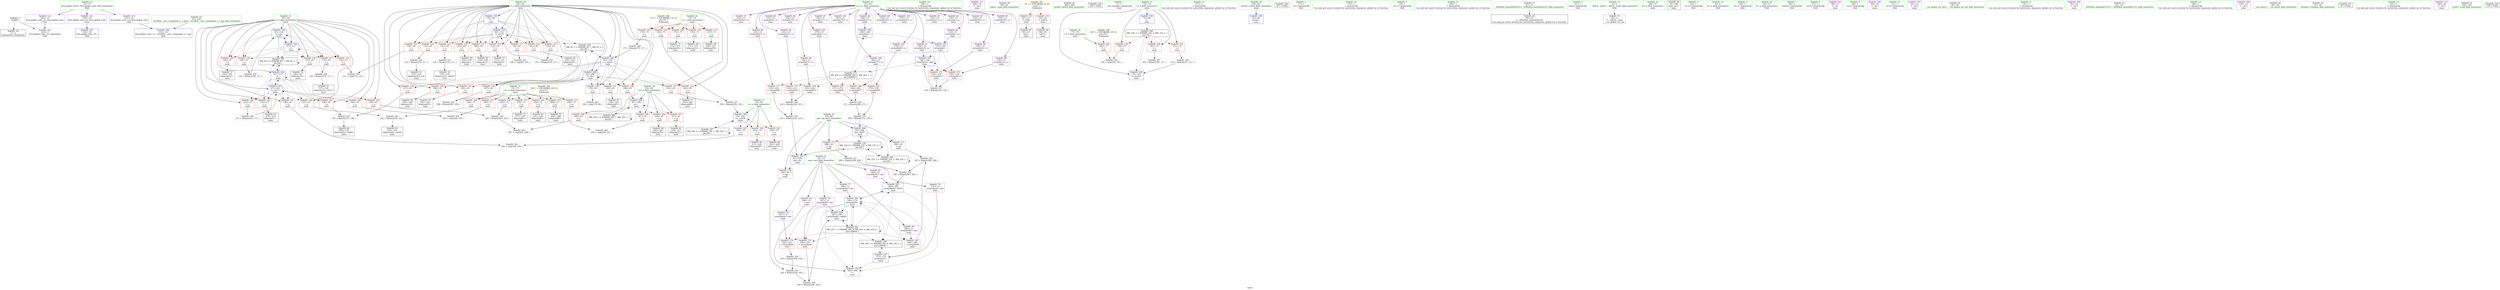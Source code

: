 digraph "SVFG" {
	label="SVFG";

	Node0x564c6b593970 [shape=record,color=grey,label="{NodeID: 0\nNullPtr}"];
	Node0x564c6b593970 -> Node0x564c6b5b4290[style=solid];
	Node0x564c6b593970 -> Node0x564c6b5bd850[style=solid];
	Node0x564c6b5c49f0 [shape=record,color=grey,label="{NodeID: 263\n207 = cmp(205, 206, )\n}"];
	Node0x564c6b5bd240 [shape=record,color=red,label="{NodeID: 180\n264\<--263\n\<--arrayidx77\nmain\n}"];
	Node0x564c6b5bd240 -> Node0x564c6b5b9820[style=solid];
	Node0x564c6b5b4700 [shape=record,color=purple,label="{NodeID: 97\n229\<--15\narrayidx59\<--cc\nmain\n}"];
	Node0x564c6b598030 [shape=record,color=green,label="{NodeID: 14\n108\<--1\n\<--dummyObj\nCan only get source location for instruction, argument, global var or function.}"];
	Node0x564c6b5b7ef0 [shape=record,color=blue,label="{NodeID: 194\n67\<--150\nj\<--inc\nmain\n}"];
	Node0x564c6b5b7ef0 -> Node0x564c6b5badb0[style=dashed];
	Node0x564c6b5b7ef0 -> Node0x564c6b5bae80[style=dashed];
	Node0x564c6b5b7ef0 -> Node0x564c6b5baf50[style=dashed];
	Node0x564c6b5b7ef0 -> Node0x564c6b5bb020[style=dashed];
	Node0x564c6b5b7ef0 -> Node0x564c6b5bb0f0[style=dashed];
	Node0x564c6b5b7ef0 -> Node0x564c6b5b7d50[style=dashed];
	Node0x564c6b5b7ef0 -> Node0x564c6b5b7ef0[style=dashed];
	Node0x564c6b5b7ef0 -> Node0x564c6b5d3bb0[style=dashed];
	Node0x564c6b5b5260 [shape=record,color=purple,label="{NodeID: 111\n306\<--31\n\<--.str.6\nmain\n}"];
	Node0x564c6b5b3530 [shape=record,color=green,label="{NodeID: 28\n60\<--61\nmain\<--main_field_insensitive\n}"];
	Node0x564c6b5d59b0 [shape=record,color=yellow,style=double,label="{NodeID: 291\n2V_1 = ENCHI(MR_2V_0)\npts\{1 \}\nFun[main]}"];
	Node0x564c6b5d59b0 -> Node0x564c6b5b9d70[style=dashed];
	Node0x564c6b5d59b0 -> Node0x564c6b5b9e40[style=dashed];
	Node0x564c6b5b8a50 [shape=record,color=blue,label="{NodeID: 208\n65\<--298\ni\<--dec\nmain\n}"];
	Node0x564c6b5b8a50 -> Node0x564c6b5ba660[style=dashed];
	Node0x564c6b5b8a50 -> Node0x564c6b5ba730[style=dashed];
	Node0x564c6b5b8a50 -> Node0x564c6b5ba800[style=dashed];
	Node0x564c6b5b8a50 -> Node0x564c6b5ba8d0[style=dashed];
	Node0x564c6b5b8a50 -> Node0x564c6b5ba9a0[style=dashed];
	Node0x564c6b5b8a50 -> Node0x564c6b5baa70[style=dashed];
	Node0x564c6b5b8a50 -> Node0x564c6b5bab40[style=dashed];
	Node0x564c6b5b8a50 -> Node0x564c6b5bac10[style=dashed];
	Node0x564c6b5b8a50 -> Node0x564c6b5bace0[style=dashed];
	Node0x564c6b5b8a50 -> Node0x564c6b5b8a50[style=dashed];
	Node0x564c6b5b8a50 -> Node0x564c6b5d36b0[style=dashed];
	Node0x564c6b5ba590 [shape=record,color=red,label="{NodeID: 125\n154\<--65\n\<--i\nmain\n}"];
	Node0x564c6b5ba590 -> Node0x564c6b5c3df0[style=solid];
	Node0x564c6b5b4090 [shape=record,color=green,label="{NodeID: 42\n308\<--309\nprintf\<--printf_field_insensitive\n}"];
	Node0x564c6b5bb0f0 [shape=record,color=red,label="{NodeID: 139\n149\<--67\n\<--j\nmain\n}"];
	Node0x564c6b5bb0f0 -> Node0x564c6b5c3f70[style=solid];
	Node0x564c6b5b5cd0 [shape=record,color=black,label="{NodeID: 56\n142\<--141\nidxprom20\<--\nmain\n}"];
	Node0x564c6b5e3ee0 [shape=record,color=black,label="{NodeID: 319\n169 = PHI()\n}"];
	Node0x564c6b5b8da0 [shape=record,color=grey,label="{NodeID: 236\n124 = Binary(123, 117, )\n}"];
	Node0x564c6b5b8da0 -> Node0x564c6b5b5990[style=solid];
	Node0x564c6b5bbc50 [shape=record,color=red,label="{NodeID: 153\n276\<--71\n\<--n\nmain\n}"];
	Node0x564c6b5bbc50 -> Node0x564c6b5b69d0[style=solid];
	Node0x564c6b5b6830 [shape=record,color=black,label="{NodeID: 70\n269\<--268\nidxprom80\<--\nmain\n}"];
	Node0x564c6b5c3670 [shape=record,color=grey,label="{NodeID: 250\n287 = Binary(285, 286, )\n}"];
	Node0x564c6b5c3670 -> Node0x564c6b5c3970[style=solid];
	Node0x564c6b5bc7b0 [shape=record,color=red,label="{NodeID: 167\n217\<--81\n\<--p\nmain\n}"];
	Node0x564c6b5bc7b0 -> Node0x564c6b5b61b0[style=solid];
	Node0x564c6b5b7390 [shape=record,color=purple,label="{NodeID: 84\n106\<--15\narrayidx2\<--cc\nmain\n}"];
	Node0x564c6b5b7390 -> Node0x564c6b5bdaf0[style=solid];
	Node0x564c6b597aa0 [shape=record,color=green,label="{NodeID: 1\n7\<--1\n__dso_handle\<--dummyObj\nGlob }"];
	Node0x564c6b5c4b70 [shape=record,color=grey,label="{NodeID: 264\n166 = cmp(164, 165, )\n}"];
	Node0x564c6b5bd310 [shape=record,color=red,label="{NodeID: 181\n271\<--270\n\<--arrayidx81\nmain\n}"];
	Node0x564c6b5bd310 -> Node0x564c6b5b9820[style=solid];
	Node0x564c6b5b47d0 [shape=record,color=purple,label="{NodeID: 98\n232\<--15\narrayidx61\<--cc\nmain\n}"];
	Node0x564c6b5b47d0 -> Node0x564c6b5bcfd0[style=solid];
	Node0x564c6b598100 [shape=record,color=green,label="{NodeID: 15\n117\<--1\n\<--dummyObj\nCan only get source location for instruction, argument, global var or function.}"];
	Node0x564c6b5b7fc0 [shape=record,color=blue,label="{NodeID: 195\n65\<--155\ni\<--inc25\nmain\n}"];
	Node0x564c6b5b7fc0 -> Node0x564c6b5b9f10[style=dashed];
	Node0x564c6b5b7fc0 -> Node0x564c6b5b9fe0[style=dashed];
	Node0x564c6b5b7fc0 -> Node0x564c6b5ba0b0[style=dashed];
	Node0x564c6b5b7fc0 -> Node0x564c6b5ba180[style=dashed];
	Node0x564c6b5b7fc0 -> Node0x564c6b5ba250[style=dashed];
	Node0x564c6b5b7fc0 -> Node0x564c6b5ba320[style=dashed];
	Node0x564c6b5b7fc0 -> Node0x564c6b5ba3f0[style=dashed];
	Node0x564c6b5b7fc0 -> Node0x564c6b5ba4c0[style=dashed];
	Node0x564c6b5b7fc0 -> Node0x564c6b5ba590[style=dashed];
	Node0x564c6b5b7fc0 -> Node0x564c6b5b7fc0[style=dashed];
	Node0x564c6b5b7fc0 -> Node0x564c6b5d36b0[style=dashed];
	Node0x564c6b5b5330 [shape=record,color=purple,label="{NodeID: 112\n330\<--33\nllvm.global_ctors_0\<--llvm.global_ctors\nGlob }"];
	Node0x564c6b5b5330 -> Node0x564c6b5bd650[style=solid];
	Node0x564c6b5b3600 [shape=record,color=green,label="{NodeID: 29\n63\<--64\nretval\<--retval_field_insensitive\nmain\n}"];
	Node0x564c6b5b3600 -> Node0x564c6b5bd950[style=solid];
	Node0x564c6b5b8b20 [shape=record,color=blue,label="{NodeID: 209\n75\<--312\nl\<--inc101\nmain\n}"];
	Node0x564c6b5b8b20 -> Node0x564c6b5d40b0[style=dashed];
	Node0x564c6b5ba660 [shape=record,color=red,label="{NodeID: 126\n179\<--65\n\<--i\nmain\n}"];
	Node0x564c6b5ba660 -> Node0x564c6b5c4cf0[style=solid];
	Node0x564c6b5b4190 [shape=record,color=green,label="{NodeID: 43\n35\<--326\n_GLOBAL__sub_I_lympanda_2_1.cpp\<--_GLOBAL__sub_I_lympanda_2_1.cpp_field_insensitive\n}"];
	Node0x564c6b5b4190 -> Node0x564c6b5bd750[style=solid];
	Node0x564c6b5bb1c0 [shape=record,color=red,label="{NodeID: 140\n194\<--67\n\<--j\nmain\n}"];
	Node0x564c6b5bb1c0 -> Node0x564c6b5c4870[style=solid];
	Node0x564c6b5b5da0 [shape=record,color=black,label="{NodeID: 57\n145\<--144\nidxprom22\<--\nmain\n}"];
	Node0x564c6b5e3fe0 [shape=record,color=black,label="{NodeID: 320\n307 = PHI()\n}"];
	Node0x564c6b5b8f20 [shape=record,color=grey,label="{NodeID: 237\n140 = Binary(130, 139, )\n}"];
	Node0x564c6b5b8f20 -> Node0x564c6b5b7e20[style=solid];
	Node0x564c6b5bbd20 [shape=record,color=red,label="{NodeID: 154\n170\<--73\n\<--c\nmain\n}"];
	Node0x564c6b5bbd20 -> Node0x564c6b5b5e70[style=solid];
	Node0x564c6b5b6900 [shape=record,color=black,label="{NodeID: 71\n274\<--273\nidxprom83\<--\nmain\n}"];
	Node0x564c6b5c37f0 [shape=record,color=grey,label="{NodeID: 251\n289 = Binary(108, 288, )\n}"];
	Node0x564c6b5c37f0 -> Node0x564c6b5c3970[style=solid];
	Node0x564c6b5bc880 [shape=record,color=red,label="{NodeID: 168\n257\<--81\n\<--p\nmain\n}"];
	Node0x564c6b5bc880 -> Node0x564c6b5c4570[style=solid];
	Node0x564c6b5b7460 [shape=record,color=purple,label="{NodeID: 85\n111\<--15\narrayidx4\<--cc\nmain\n}"];
	Node0x564c6b5976e0 [shape=record,color=green,label="{NodeID: 2\n17\<--1\n.str\<--dummyObj\nGlob }"];
	Node0x564c6b5c4cf0 [shape=record,color=grey,label="{NodeID: 265\n180 = cmp(179, 86, )\n}"];
	Node0x564c6b5bd3e0 [shape=record,color=red,label="{NodeID: 182\n279\<--278\n\<--arrayidx86\nmain\n}"];
	Node0x564c6b5bd3e0 -> Node0x564c6b5c0fe0[style=solid];
	Node0x564c6b5b48a0 [shape=record,color=purple,label="{NodeID: 99\n262\<--15\narrayidx76\<--cc\nmain\n}"];
	Node0x564c6b5981d0 [shape=record,color=green,label="{NodeID: 16\n174\<--1\n\<--dummyObj\nCan only get source location for instruction, argument, global var or function.}"];
	Node0x564c6b5b8090 [shape=record,color=blue,label="{NodeID: 196\n75\<--86\nl\<--\nmain\n}"];
	Node0x564c6b5b8090 -> Node0x564c6b5d40b0[style=dashed];
	Node0x564c6b5b5430 [shape=record,color=purple,label="{NodeID: 113\n331\<--33\nllvm.global_ctors_1\<--llvm.global_ctors\nGlob }"];
	Node0x564c6b5b5430 -> Node0x564c6b5bd750[style=solid];
	Node0x564c6b5b36d0 [shape=record,color=green,label="{NodeID: 30\n65\<--66\ni\<--i_field_insensitive\nmain\n}"];
	Node0x564c6b5b36d0 -> Node0x564c6b5b9f10[style=solid];
	Node0x564c6b5b36d0 -> Node0x564c6b5b9fe0[style=solid];
	Node0x564c6b5b36d0 -> Node0x564c6b5ba0b0[style=solid];
	Node0x564c6b5b36d0 -> Node0x564c6b5ba180[style=solid];
	Node0x564c6b5b36d0 -> Node0x564c6b5ba250[style=solid];
	Node0x564c6b5b36d0 -> Node0x564c6b5ba320[style=solid];
	Node0x564c6b5b36d0 -> Node0x564c6b5ba3f0[style=solid];
	Node0x564c6b5b36d0 -> Node0x564c6b5ba4c0[style=solid];
	Node0x564c6b5b36d0 -> Node0x564c6b5ba590[style=solid];
	Node0x564c6b5b36d0 -> Node0x564c6b5ba660[style=solid];
	Node0x564c6b5b36d0 -> Node0x564c6b5ba730[style=solid];
	Node0x564c6b5b36d0 -> Node0x564c6b5ba800[style=solid];
	Node0x564c6b5b36d0 -> Node0x564c6b5ba8d0[style=solid];
	Node0x564c6b5b36d0 -> Node0x564c6b5ba9a0[style=solid];
	Node0x564c6b5b36d0 -> Node0x564c6b5baa70[style=solid];
	Node0x564c6b5b36d0 -> Node0x564c6b5bab40[style=solid];
	Node0x564c6b5b36d0 -> Node0x564c6b5bac10[style=solid];
	Node0x564c6b5b36d0 -> Node0x564c6b5bace0[style=solid];
	Node0x564c6b5b36d0 -> Node0x564c6b5bda20[style=solid];
	Node0x564c6b5b36d0 -> Node0x564c6b5b7fc0[style=solid];
	Node0x564c6b5b36d0 -> Node0x564c6b5b8230[style=solid];
	Node0x564c6b5b36d0 -> Node0x564c6b5b8a50[style=solid];
	Node0x564c6b5ba730 [shape=record,color=red,label="{NodeID: 127\n183\<--65\n\<--i\nmain\n}"];
	Node0x564c6b5ba730 -> Node0x564c6b5c40f0[style=solid];
	Node0x564c6b5b4290 [shape=record,color=black,label="{NodeID: 44\n2\<--3\ndummyVal\<--dummyVal\n}"];
	Node0x564c6b5bb290 [shape=record,color=red,label="{NodeID: 141\n198\<--67\n\<--j\nmain\n}"];
	Node0x564c6b5bb290 -> Node0x564c6b5c46f0[style=solid];
	Node0x564c6b5b5e70 [shape=record,color=black,label="{NodeID: 58\n171\<--170\nidxprom32\<--\nmain\n}"];
	Node0x564c6b5b90a0 [shape=record,color=grey,label="{NodeID: 238\n234 = Binary(226, 233, )\n}"];
	Node0x564c6b5b90a0 -> Node0x564c6b5b8640[style=solid];
	Node0x564c6b5bbdf0 [shape=record,color=red,label="{NodeID: 155\n175\<--73\n\<--c\nmain\n}"];
	Node0x564c6b5bbdf0 -> Node0x564c6b5b9ca0[style=solid];
	Node0x564c6b5b69d0 [shape=record,color=black,label="{NodeID: 72\n277\<--276\nidxprom85\<--\nmain\n}"];
	Node0x564c6b5c3970 [shape=record,color=grey,label="{NodeID: 252\n290 = Binary(287, 289, )\n}"];
	Node0x564c6b5c3970 -> Node0x564c6b5b8980[style=solid];
	Node0x564c6b5bc950 [shape=record,color=red,label="{NodeID: 169\n265\<--81\n\<--p\nmain\n}"];
	Node0x564c6b5bc950 -> Node0x564c6b5b6760[style=solid];
	Node0x564c6b5b7530 [shape=record,color=purple,label="{NodeID: 86\n114\<--15\narrayidx6\<--cc\nmain\n}"];
	Node0x564c6b5b7530 -> Node0x564c6b5bdbc0[style=solid];
	Node0x564c6b597560 [shape=record,color=green,label="{NodeID: 3\n19\<--1\n.str.1\<--dummyObj\nGlob }"];
	Node0x564c6b5bd4b0 [shape=record,color=red,label="{NodeID: 183\n285\<--284\n\<--arrayidx89\nmain\n}"];
	Node0x564c6b5bd4b0 -> Node0x564c6b5c3670[style=solid];
	Node0x564c6b5b4970 [shape=record,color=purple,label="{NodeID: 100\n263\<--15\narrayidx77\<--cc\nmain\n}"];
	Node0x564c6b5b4970 -> Node0x564c6b5bd240[style=solid];
	Node0x564c6b5982a0 [shape=record,color=green,label="{NodeID: 17\n299\<--1\n\<--dummyObj\nCan only get source location for instruction, argument, global var or function.}"];
	Node0x564c6b5b8160 [shape=record,color=blue,label="{NodeID: 197\n172\<--174\narrayidx33\<--\nmain\n}"];
	Node0x564c6b5b8160 -> Node0x564c6b5bd580[style=dashed];
	Node0x564c6b5b8160 -> Node0x564c6b5b84a0[style=dashed];
	Node0x564c6b5b8160 -> Node0x564c6b5d54b0[style=dashed];
	Node0x564c6b5b5530 [shape=record,color=purple,label="{NodeID: 114\n332\<--33\nllvm.global_ctors_2\<--llvm.global_ctors\nGlob }"];
	Node0x564c6b5b5530 -> Node0x564c6b5bd850[style=solid];
	Node0x564c6b5b37a0 [shape=record,color=green,label="{NodeID: 31\n67\<--68\nj\<--j_field_insensitive\nmain\n}"];
	Node0x564c6b5b37a0 -> Node0x564c6b5badb0[style=solid];
	Node0x564c6b5b37a0 -> Node0x564c6b5bae80[style=solid];
	Node0x564c6b5b37a0 -> Node0x564c6b5baf50[style=solid];
	Node0x564c6b5b37a0 -> Node0x564c6b5bb020[style=solid];
	Node0x564c6b5b37a0 -> Node0x564c6b5bb0f0[style=solid];
	Node0x564c6b5b37a0 -> Node0x564c6b5bb1c0[style=solid];
	Node0x564c6b5b37a0 -> Node0x564c6b5bb290[style=solid];
	Node0x564c6b5b37a0 -> Node0x564c6b5bb360[style=solid];
	Node0x564c6b5b37a0 -> Node0x564c6b5bb430[style=solid];
	Node0x564c6b5b37a0 -> Node0x564c6b5bb500[style=solid];
	Node0x564c6b5b37a0 -> Node0x564c6b5bb5d0[style=solid];
	Node0x564c6b5b37a0 -> Node0x564c6b5bb6a0[style=solid];
	Node0x564c6b5b37a0 -> Node0x564c6b5b7d50[style=solid];
	Node0x564c6b5b37a0 -> Node0x564c6b5b7ef0[style=solid];
	Node0x564c6b5b37a0 -> Node0x564c6b5b8570[style=solid];
	Node0x564c6b5b37a0 -> Node0x564c6b5b87e0[style=solid];
	Node0x564c6b5ba800 [shape=record,color=red,label="{NodeID: 128\n186\<--65\n\<--i\nmain\n}"];
	Node0x564c6b5ba800 -> Node0x564c6b5b83d0[style=solid];
	Node0x564c6b5b4390 [shape=record,color=black,label="{NodeID: 45\n46\<--47\n\<--_ZNSt8ios_base4InitD1Ev\nCan only get source location for instruction, argument, global var or function.}"];
	Node0x564c6b5bb360 [shape=record,color=red,label="{NodeID: 142\n204\<--67\n\<--j\nmain\n}"];
	Node0x564c6b5bb360 -> Node0x564c6b5b99a0[style=solid];
	Node0x564c6b5b5f40 [shape=record,color=black,label="{NodeID: 59\n189\<--188\nidxprom39\<--\nmain\n}"];
	Node0x564c6b5b9220 [shape=record,color=grey,label="{NodeID: 239\n136 = Binary(135, 117, )\n}"];
	Node0x564c6b5b9220 -> Node0x564c6b5b5c00[style=solid];
	Node0x564c6b5bbec0 [shape=record,color=red,label="{NodeID: 156\n182\<--73\n\<--c\nmain\n}"];
	Node0x564c6b5bbec0 -> Node0x564c6b5c40f0[style=solid];
	Node0x564c6b5b6aa0 [shape=record,color=black,label="{NodeID: 73\n283\<--282\nidxprom88\<--\nmain\n}"];
	Node0x564c6b5c3af0 [shape=record,color=grey,label="{NodeID: 253\n244 = Binary(236, 243, )\n}"];
	Node0x564c6b5c3af0 -> Node0x564c6b5c3370[style=solid];
	Node0x564c6b5bca20 [shape=record,color=red,label="{NodeID: 170\n236\<--83\n\<--pp\nmain\n}"];
	Node0x564c6b5bca20 -> Node0x564c6b5c3af0[style=solid];
	Node0x564c6b5b7600 [shape=record,color=purple,label="{NodeID: 87\n126\<--15\narrayidx11\<--cc\nmain\n}"];
	Node0x564c6b5975f0 [shape=record,color=green,label="{NodeID: 4\n21\<--1\nstdin\<--dummyObj\nGlob }"];
	Node0x564c6b5bd580 [shape=record,color=red,label="{NodeID: 184\n305\<--304\n\<--\nmain\n}"];
	Node0x564c6b5b4a40 [shape=record,color=purple,label="{NodeID: 101\n267\<--15\narrayidx79\<--cc\nmain\n}"];
	Node0x564c6b598370 [shape=record,color=green,label="{NodeID: 18\n4\<--6\n_ZStL8__ioinit\<--_ZStL8__ioinit_field_insensitive\nGlob }"];
	Node0x564c6b598370 -> Node0x564c6b5b6c40[style=solid];
	Node0x564c6b5d27b0 [shape=record,color=black,label="{NodeID: 281\nMR_24V_7 = PHI(MR_24V_8, MR_24V_6, MR_24V_6, )\npts\{140000 \}\n}"];
	Node0x564c6b5d27b0 -> Node0x564c6b5bd0a0[style=dashed];
	Node0x564c6b5d27b0 -> Node0x564c6b5bd170[style=dashed];
	Node0x564c6b5d27b0 -> Node0x564c6b5bd4b0[style=dashed];
	Node0x564c6b5d27b0 -> Node0x564c6b5bd580[style=dashed];
	Node0x564c6b5d27b0 -> Node0x564c6b5b84a0[style=dashed];
	Node0x564c6b5d27b0 -> Node0x564c6b5b8710[style=dashed];
	Node0x564c6b5d27b0 -> Node0x564c6b5b8980[style=dashed];
	Node0x564c6b5d27b0 -> Node0x564c6b5d27b0[style=dashed];
	Node0x564c6b5d27b0 -> Node0x564c6b5d54b0[style=dashed];
	Node0x564c6b5b8230 [shape=record,color=blue,label="{NodeID: 198\n65\<--176\ni\<--sub34\nmain\n}"];
	Node0x564c6b5b8230 -> Node0x564c6b5ba660[style=dashed];
	Node0x564c6b5b8230 -> Node0x564c6b5ba730[style=dashed];
	Node0x564c6b5b8230 -> Node0x564c6b5ba800[style=dashed];
	Node0x564c6b5b8230 -> Node0x564c6b5ba8d0[style=dashed];
	Node0x564c6b5b8230 -> Node0x564c6b5ba9a0[style=dashed];
	Node0x564c6b5b8230 -> Node0x564c6b5baa70[style=dashed];
	Node0x564c6b5b8230 -> Node0x564c6b5bab40[style=dashed];
	Node0x564c6b5b8230 -> Node0x564c6b5bac10[style=dashed];
	Node0x564c6b5b8230 -> Node0x564c6b5bace0[style=dashed];
	Node0x564c6b5b8230 -> Node0x564c6b5b8a50[style=dashed];
	Node0x564c6b5b8230 -> Node0x564c6b5d36b0[style=dashed];
	Node0x564c6b5b9d70 [shape=record,color=red,label="{NodeID: 115\n87\<--21\n\<--stdin\nmain\n}"];
	Node0x564c6b5b9d70 -> Node0x564c6b5b4560[style=solid];
	Node0x564c6b5b3870 [shape=record,color=green,label="{NodeID: 32\n69\<--70\nk\<--k_field_insensitive\nmain\n}"];
	Node0x564c6b5d6f80 [shape=record,color=yellow,style=double,label="{NodeID: 295\n10V_1 = ENCHI(MR_10V_0)\npts\{72 \}\nFun[main]}"];
	Node0x564c6b5d6f80 -> Node0x564c6b5bb770[style=dashed];
	Node0x564c6b5d6f80 -> Node0x564c6b5bb840[style=dashed];
	Node0x564c6b5d6f80 -> Node0x564c6b5bb910[style=dashed];
	Node0x564c6b5d6f80 -> Node0x564c6b5bb9e0[style=dashed];
	Node0x564c6b5d6f80 -> Node0x564c6b5bbab0[style=dashed];
	Node0x564c6b5d6f80 -> Node0x564c6b5bbb80[style=dashed];
	Node0x564c6b5d6f80 -> Node0x564c6b5bbc50[style=dashed];
	Node0x564c6b5ba8d0 [shape=record,color=red,label="{NodeID: 129\n188\<--65\n\<--i\nmain\n}"];
	Node0x564c6b5ba8d0 -> Node0x564c6b5b5f40[style=solid];
	Node0x564c6b5b4490 [shape=record,color=black,label="{NodeID: 46\n62\<--86\nmain_ret\<--\nmain\n}"];
	Node0x564c6b5bb430 [shape=record,color=red,label="{NodeID: 143\n213\<--67\n\<--j\nmain\n}"];
	Node0x564c6b5bb430 -> Node0x564c6b5b60e0[style=solid];
	Node0x564c6b5b6010 [shape=record,color=black,label="{NodeID: 60\n211\<--210\nidxprom49\<--\nmain\n}"];
	Node0x564c6b5b93a0 [shape=record,color=grey,label="{NodeID: 240\n226 = Binary(216, 225, )\n}"];
	Node0x564c6b5b93a0 -> Node0x564c6b5b90a0[style=solid];
	Node0x564c6b5bbf90 [shape=record,color=red,label="{NodeID: 157\n227\<--73\n\<--c\nmain\n}"];
	Node0x564c6b5bbf90 -> Node0x564c6b5b6350[style=solid];
	Node0x564c6b5b6b70 [shape=record,color=black,label="{NodeID: 74\n292\<--291\nidxprom93\<--\nmain\n}"];
	Node0x564c6b5c3c70 [shape=record,color=grey,label="{NodeID: 254\n243 = Binary(108, 242, )\n}"];
	Node0x564c6b5c3c70 -> Node0x564c6b5c3af0[style=solid];
	Node0x564c6b5bcaf0 [shape=record,color=red,label="{NodeID: 171\n286\<--83\n\<--pp\nmain\n}"];
	Node0x564c6b5bcaf0 -> Node0x564c6b5c3670[style=solid];
	Node0x564c6b5b76d0 [shape=record,color=purple,label="{NodeID: 88\n129\<--15\narrayidx13\<--cc\nmain\n}"];
	Node0x564c6b5b76d0 -> Node0x564c6b5bcc90[style=solid];
	Node0x564c6b594030 [shape=record,color=green,label="{NodeID: 5\n22\<--1\n.str.2\<--dummyObj\nGlob }"];
	Node0x564c6b5bd650 [shape=record,color=blue,label="{NodeID: 185\n330\<--34\nllvm.global_ctors_0\<--\nGlob }"];
	Node0x564c6b5b4b10 [shape=record,color=purple,label="{NodeID: 102\n270\<--15\narrayidx81\<--cc\nmain\n}"];
	Node0x564c6b5b4b10 -> Node0x564c6b5bd310[style=solid];
	Node0x564c6b5b2f60 [shape=record,color=green,label="{NodeID: 19\n8\<--9\nd\<--d_field_insensitive\nGlob }"];
	Node0x564c6b5b8300 [shape=record,color=blue,label="{NodeID: 199\n79\<--184\no\<--sub38\nmain\n}"];
	Node0x564c6b5b8300 -> Node0x564c6b5bc470[style=dashed];
	Node0x564c6b5b8300 -> Node0x564c6b5bc540[style=dashed];
	Node0x564c6b5b8300 -> Node0x564c6b5bc610[style=dashed];
	Node0x564c6b5b8300 -> Node0x564c6b5b8300[style=dashed];
	Node0x564c6b5b8300 -> Node0x564c6b5d45b0[style=dashed];
	Node0x564c6b5b9e40 [shape=record,color=red,label="{NodeID: 116\n93\<--26\n\<--stdout\nmain\n}"];
	Node0x564c6b5b9e40 -> Node0x564c6b5b5650[style=solid];
	Node0x564c6b5b3940 [shape=record,color=green,label="{NodeID: 33\n71\<--72\nn\<--n_field_insensitive\nmain\n}"];
	Node0x564c6b5b3940 -> Node0x564c6b5bb770[style=solid];
	Node0x564c6b5b3940 -> Node0x564c6b5bb840[style=solid];
	Node0x564c6b5b3940 -> Node0x564c6b5bb910[style=solid];
	Node0x564c6b5b3940 -> Node0x564c6b5bb9e0[style=solid];
	Node0x564c6b5b3940 -> Node0x564c6b5bbab0[style=solid];
	Node0x564c6b5b3940 -> Node0x564c6b5bbb80[style=solid];
	Node0x564c6b5b3940 -> Node0x564c6b5bbc50[style=solid];
	Node0x564c6b5d7060 [shape=record,color=yellow,style=double,label="{NodeID: 296\n12V_1 = ENCHI(MR_12V_0)\npts\{74 \}\nFun[main]}"];
	Node0x564c6b5d7060 -> Node0x564c6b5bbd20[style=dashed];
	Node0x564c6b5d7060 -> Node0x564c6b5bbdf0[style=dashed];
	Node0x564c6b5d7060 -> Node0x564c6b5bbec0[style=dashed];
	Node0x564c6b5d7060 -> Node0x564c6b5bbf90[style=dashed];
	Node0x564c6b5d7060 -> Node0x564c6b5bc060[style=dashed];
	Node0x564c6b5ba9a0 [shape=record,color=red,label="{NodeID: 130\n237\<--65\n\<--i\nmain\n}"];
	Node0x564c6b5ba9a0 -> Node0x564c6b5c0ce0[style=solid];
	Node0x564c6b5b4560 [shape=record,color=black,label="{NodeID: 47\n90\<--87\ncall\<--\nmain\n}"];
	Node0x564c6b5bb500 [shape=record,color=red,label="{NodeID: 144\n221\<--67\n\<--j\nmain\n}"];
	Node0x564c6b5bb500 -> Node0x564c6b5b96a0[style=solid];
	Node0x564c6b5b60e0 [shape=record,color=black,label="{NodeID: 61\n214\<--213\nidxprom51\<--\nmain\n}"];
	Node0x564c6b5b9520 [shape=record,color=grey,label="{NodeID: 241\n298 = Binary(297, 299, )\n}"];
	Node0x564c6b5b9520 -> Node0x564c6b5b8a50[style=solid];
	Node0x564c6b5bc060 [shape=record,color=red,label="{NodeID: 158\n273\<--73\n\<--c\nmain\n}"];
	Node0x564c6b5bc060 -> Node0x564c6b5b6900[style=solid];
	Node0x564c6b5b6c40 [shape=record,color=purple,label="{NodeID: 75\n44\<--4\n\<--_ZStL8__ioinit\n__cxx_global_var_init\n}"];
	Node0x564c6b5c3df0 [shape=record,color=grey,label="{NodeID: 255\n155 = Binary(154, 117, )\n}"];
	Node0x564c6b5c3df0 -> Node0x564c6b5b7fc0[style=solid];
	Node0x564c6b5bcbc0 [shape=record,color=red,label="{NodeID: 172\n288\<--83\n\<--pp\nmain\n}"];
	Node0x564c6b5bcbc0 -> Node0x564c6b5c37f0[style=solid];
	Node0x564c6b5b77a0 [shape=record,color=purple,label="{NodeID: 89\n134\<--15\narrayidx16\<--cc\nmain\n}"];
	Node0x564c6b5940c0 [shape=record,color=green,label="{NodeID: 6\n24\<--1\n.str.3\<--dummyObj\nGlob }"];
	Node0x564c6b5bd750 [shape=record,color=blue,label="{NodeID: 186\n331\<--35\nllvm.global_ctors_1\<--_GLOBAL__sub_I_lympanda_2_1.cpp\nGlob }"];
	Node0x564c6b5b4be0 [shape=record,color=purple,label="{NodeID: 103\n275\<--15\narrayidx84\<--cc\nmain\n}"];
	Node0x564c6b5b2ff0 [shape=record,color=green,label="{NodeID: 20\n10\<--11\na\<--a_field_insensitive\nGlob }"];
	Node0x564c6b5b83d0 [shape=record,color=blue,label="{NodeID: 200\n81\<--186\np\<--\nmain\n}"];
	Node0x564c6b5b83d0 -> Node0x564c6b5bc6e0[style=dashed];
	Node0x564c6b5b83d0 -> Node0x564c6b5bc7b0[style=dashed];
	Node0x564c6b5b83d0 -> Node0x564c6b5bc880[style=dashed];
	Node0x564c6b5b83d0 -> Node0x564c6b5bc950[style=dashed];
	Node0x564c6b5b83d0 -> Node0x564c6b5b83d0[style=dashed];
	Node0x564c6b5b83d0 -> Node0x564c6b5d4ab0[style=dashed];
	Node0x564c6b5b9f10 [shape=record,color=red,label="{NodeID: 117\n99\<--65\n\<--i\nmain\n}"];
	Node0x564c6b5b9f10 -> Node0x564c6b5c43f0[style=solid];
	Node0x564c6b5b3a10 [shape=record,color=green,label="{NodeID: 34\n73\<--74\nc\<--c_field_insensitive\nmain\n}"];
	Node0x564c6b5b3a10 -> Node0x564c6b5bbd20[style=solid];
	Node0x564c6b5b3a10 -> Node0x564c6b5bbdf0[style=solid];
	Node0x564c6b5b3a10 -> Node0x564c6b5bbec0[style=solid];
	Node0x564c6b5b3a10 -> Node0x564c6b5bbf90[style=solid];
	Node0x564c6b5b3a10 -> Node0x564c6b5bc060[style=solid];
	Node0x564c6b5baa70 [shape=record,color=red,label="{NodeID: 131\n245\<--65\n\<--i\nmain\n}"];
	Node0x564c6b5baa70 -> Node0x564c6b5b65c0[style=solid];
	Node0x564c6b5b5650 [shape=record,color=black,label="{NodeID: 48\n96\<--93\ncall1\<--\nmain\n}"];
	Node0x564c6b5bb5d0 [shape=record,color=red,label="{NodeID: 145\n238\<--67\n\<--j\nmain\n}"];
	Node0x564c6b5bb5d0 -> Node0x564c6b5c0ce0[style=solid];
	Node0x564c6b5b61b0 [shape=record,color=black,label="{NodeID: 62\n218\<--217\nidxprom53\<--\nmain\n}"];
	Node0x564c6b5b96a0 [shape=record,color=grey,label="{NodeID: 242\n222 = Binary(220, 221, )\n}"];
	Node0x564c6b5b96a0 -> Node0x564c6b5b6280[style=solid];
	Node0x564c6b5bc130 [shape=record,color=red,label="{NodeID: 159\n164\<--75\n\<--l\nmain\n}"];
	Node0x564c6b5bc130 -> Node0x564c6b5c4b70[style=solid];
	Node0x564c6b5b6d10 [shape=record,color=purple,label="{NodeID: 76\n172\<--12\narrayidx33\<--ans\nmain\n}"];
	Node0x564c6b5b6d10 -> Node0x564c6b5b8160[style=solid];
	Node0x564c6b5c3f70 [shape=record,color=grey,label="{NodeID: 256\n150 = Binary(149, 117, )\n}"];
	Node0x564c6b5c3f70 -> Node0x564c6b5b7ef0[style=solid];
	Node0x564c6b5bcc90 [shape=record,color=red,label="{NodeID: 173\n130\<--129\n\<--arrayidx13\nmain\n}"];
	Node0x564c6b5bcc90 -> Node0x564c6b5b8f20[style=solid];
	Node0x564c6b5b7870 [shape=record,color=purple,label="{NodeID: 90\n138\<--15\narrayidx19\<--cc\nmain\n}"];
	Node0x564c6b5b7870 -> Node0x564c6b5bcd60[style=solid];
	Node0x564c6b597860 [shape=record,color=green,label="{NodeID: 7\n26\<--1\nstdout\<--dummyObj\nGlob }"];
	Node0x564c6b5bd850 [shape=record,color=blue, style = dotted,label="{NodeID: 187\n332\<--3\nllvm.global_ctors_2\<--dummyVal\nGlob }"];
	Node0x564c6b5b4cb0 [shape=record,color=purple,label="{NodeID: 104\n278\<--15\narrayidx86\<--cc\nmain\n}"];
	Node0x564c6b5b4cb0 -> Node0x564c6b5bd3e0[style=solid];
	Node0x564c6b5b3080 [shape=record,color=green,label="{NodeID: 21\n12\<--14\nans\<--ans_field_insensitive\nGlob }"];
	Node0x564c6b5b3080 -> Node0x564c6b5b6d10[style=solid];
	Node0x564c6b5b3080 -> Node0x564c6b5b6de0[style=solid];
	Node0x564c6b5b3080 -> Node0x564c6b5b6eb0[style=solid];
	Node0x564c6b5b3080 -> Node0x564c6b5b6f80[style=solid];
	Node0x564c6b5b3080 -> Node0x564c6b5b7050[style=solid];
	Node0x564c6b5b3080 -> Node0x564c6b5b7120[style=solid];
	Node0x564c6b5b3080 -> Node0x564c6b5b71f0[style=solid];
	Node0x564c6b5d36b0 [shape=record,color=black,label="{NodeID: 284\nMR_6V_5 = PHI(MR_6V_7, MR_6V_3, )\npts\{66 \}\n}"];
	Node0x564c6b5d36b0 -> Node0x564c6b5b8230[style=dashed];
	Node0x564c6b5b84a0 [shape=record,color=blue,label="{NodeID: 201\n190\<--174\narrayidx40\<--\nmain\n}"];
	Node0x564c6b5b84a0 -> Node0x564c6b5bd0a0[style=dashed];
	Node0x564c6b5b84a0 -> Node0x564c6b5bd170[style=dashed];
	Node0x564c6b5b84a0 -> Node0x564c6b5bd4b0[style=dashed];
	Node0x564c6b5b84a0 -> Node0x564c6b5bd580[style=dashed];
	Node0x564c6b5b84a0 -> Node0x564c6b5b84a0[style=dashed];
	Node0x564c6b5b84a0 -> Node0x564c6b5b8710[style=dashed];
	Node0x564c6b5b84a0 -> Node0x564c6b5b8980[style=dashed];
	Node0x564c6b5b84a0 -> Node0x564c6b5d27b0[style=dashed];
	Node0x564c6b5b84a0 -> Node0x564c6b5d54b0[style=dashed];
	Node0x564c6b5b9fe0 [shape=record,color=red,label="{NodeID: 118\n103\<--65\n\<--i\nmain\n}"];
	Node0x564c6b5b9fe0 -> Node0x564c6b5b5720[style=solid];
	Node0x564c6b5b3ae0 [shape=record,color=green,label="{NodeID: 35\n75\<--76\nl\<--l_field_insensitive\nmain\n}"];
	Node0x564c6b5b3ae0 -> Node0x564c6b5bc130[style=solid];
	Node0x564c6b5b3ae0 -> Node0x564c6b5bc200[style=solid];
	Node0x564c6b5b3ae0 -> Node0x564c6b5bc2d0[style=solid];
	Node0x564c6b5b3ae0 -> Node0x564c6b5b8090[style=solid];
	Node0x564c6b5b3ae0 -> Node0x564c6b5b8b20[style=solid];
	Node0x564c6b5d7220 [shape=record,color=yellow,style=double,label="{NodeID: 298\n16V_1 = ENCHI(MR_16V_0)\npts\{78 \}\nFun[main]}"];
	Node0x564c6b5d7220 -> Node0x564c6b5bc3a0[style=dashed];
	Node0x564c6b5bab40 [shape=record,color=red,label="{NodeID: 132\n282\<--65\n\<--i\nmain\n}"];
	Node0x564c6b5bab40 -> Node0x564c6b5b6aa0[style=solid];
	Node0x564c6b5b5720 [shape=record,color=black,label="{NodeID: 49\n104\<--103\nidxprom\<--\nmain\n}"];
	Node0x564c6b5bb6a0 [shape=record,color=red,label="{NodeID: 146\n252\<--67\n\<--j\nmain\n}"];
	Node0x564c6b5bb6a0 -> Node0x564c6b5c34f0[style=solid];
	Node0x564c6b5b6280 [shape=record,color=black,label="{NodeID: 63\n223\<--222\nidxprom56\<--sub55\nmain\n}"];
	Node0x564c6b5b9820 [shape=record,color=grey,label="{NodeID: 243\n272 = Binary(264, 271, )\n}"];
	Node0x564c6b5b9820 -> Node0x564c6b5c0fe0[style=solid];
	Node0x564c6b5bc200 [shape=record,color=red,label="{NodeID: 160\n302\<--75\n\<--l\nmain\n}"];
	Node0x564c6b5bc200 -> Node0x564c6b5c31f0[style=solid];
	Node0x564c6b5b6de0 [shape=record,color=purple,label="{NodeID: 77\n190\<--12\narrayidx40\<--ans\nmain\n}"];
	Node0x564c6b5b6de0 -> Node0x564c6b5b84a0[style=solid];
	Node0x564c6b5c40f0 [shape=record,color=grey,label="{NodeID: 257\n184 = Binary(182, 183, )\n}"];
	Node0x564c6b5c40f0 -> Node0x564c6b5b8300[style=solid];
	Node0x564c6b5bcd60 [shape=record,color=red,label="{NodeID: 174\n139\<--138\n\<--arrayidx19\nmain\n}"];
	Node0x564c6b5bcd60 -> Node0x564c6b5b8f20[style=solid];
	Node0x564c6b5b7940 [shape=record,color=purple,label="{NodeID: 91\n143\<--15\narrayidx21\<--cc\nmain\n}"];
	Node0x564c6b5978f0 [shape=record,color=green,label="{NodeID: 8\n27\<--1\n.str.4\<--dummyObj\nGlob }"];
	Node0x564c6b5bd950 [shape=record,color=blue,label="{NodeID: 188\n63\<--86\nretval\<--\nmain\n}"];
	Node0x564c6b5b4d80 [shape=record,color=purple,label="{NodeID: 105\n88\<--17\n\<--.str\nmain\n}"];
	Node0x564c6b5b3110 [shape=record,color=green,label="{NodeID: 22\n15\<--16\ncc\<--cc_field_insensitive\nGlob }"];
	Node0x564c6b5b3110 -> Node0x564c6b5b72c0[style=solid];
	Node0x564c6b5b3110 -> Node0x564c6b5b7390[style=solid];
	Node0x564c6b5b3110 -> Node0x564c6b5b7460[style=solid];
	Node0x564c6b5b3110 -> Node0x564c6b5b7530[style=solid];
	Node0x564c6b5b3110 -> Node0x564c6b5b7600[style=solid];
	Node0x564c6b5b3110 -> Node0x564c6b5b76d0[style=solid];
	Node0x564c6b5b3110 -> Node0x564c6b5b77a0[style=solid];
	Node0x564c6b5b3110 -> Node0x564c6b5b7870[style=solid];
	Node0x564c6b5b3110 -> Node0x564c6b5b7940[style=solid];
	Node0x564c6b5b3110 -> Node0x564c6b5b7a10[style=solid];
	Node0x564c6b5b3110 -> Node0x564c6b5b7ae0[style=solid];
	Node0x564c6b5b3110 -> Node0x564c6b5b7bb0[style=solid];
	Node0x564c6b5b3110 -> Node0x564c6b5b7c80[style=solid];
	Node0x564c6b5b3110 -> Node0x564c6b5b4630[style=solid];
	Node0x564c6b5b3110 -> Node0x564c6b5b4700[style=solid];
	Node0x564c6b5b3110 -> Node0x564c6b5b47d0[style=solid];
	Node0x564c6b5b3110 -> Node0x564c6b5b48a0[style=solid];
	Node0x564c6b5b3110 -> Node0x564c6b5b4970[style=solid];
	Node0x564c6b5b3110 -> Node0x564c6b5b4a40[style=solid];
	Node0x564c6b5b3110 -> Node0x564c6b5b4b10[style=solid];
	Node0x564c6b5b3110 -> Node0x564c6b5b4be0[style=solid];
	Node0x564c6b5b3110 -> Node0x564c6b5b4cb0[style=solid];
	Node0x564c6b5d3bb0 [shape=record,color=black,label="{NodeID: 285\nMR_8V_6 = PHI(MR_8V_7, MR_8V_2, )\npts\{68 \}\n}"];
	Node0x564c6b5d3bb0 -> Node0x564c6b5b8570[style=dashed];
	Node0x564c6b5d3bb0 -> Node0x564c6b5d3bb0[style=dashed];
	Node0x564c6b5b8570 [shape=record,color=blue,label="{NodeID: 202\n67\<--117\nj\<--\nmain\n}"];
	Node0x564c6b5b8570 -> Node0x564c6b5bb1c0[style=dashed];
	Node0x564c6b5b8570 -> Node0x564c6b5bb290[style=dashed];
	Node0x564c6b5b8570 -> Node0x564c6b5bb360[style=dashed];
	Node0x564c6b5b8570 -> Node0x564c6b5bb430[style=dashed];
	Node0x564c6b5b8570 -> Node0x564c6b5bb500[style=dashed];
	Node0x564c6b5b8570 -> Node0x564c6b5bb5d0[style=dashed];
	Node0x564c6b5b8570 -> Node0x564c6b5bb6a0[style=dashed];
	Node0x564c6b5b8570 -> Node0x564c6b5b8570[style=dashed];
	Node0x564c6b5b8570 -> Node0x564c6b5b87e0[style=dashed];
	Node0x564c6b5b8570 -> Node0x564c6b5d3bb0[style=dashed];
	Node0x564c6b5ba0b0 [shape=record,color=red,label="{NodeID: 119\n109\<--65\n\<--i\nmain\n}"];
	Node0x564c6b5ba0b0 -> Node0x564c6b5b57f0[style=solid];
	Node0x564c6b5b3bb0 [shape=record,color=green,label="{NodeID: 36\n77\<--78\nt\<--t_field_insensitive\nmain\n}"];
	Node0x564c6b5b3bb0 -> Node0x564c6b5bc3a0[style=solid];
	Node0x564c6b5bac10 [shape=record,color=red,label="{NodeID: 133\n291\<--65\n\<--i\nmain\n}"];
	Node0x564c6b5bac10 -> Node0x564c6b5b6b70[style=solid];
	Node0x564c6b5b57f0 [shape=record,color=black,label="{NodeID: 50\n110\<--109\nidxprom3\<--\nmain\n}"];
	Node0x564c6b5bb770 [shape=record,color=red,label="{NodeID: 147\n195\<--71\n\<--n\nmain\n}"];
	Node0x564c6b5bb770 -> Node0x564c6b5c4870[style=solid];
	Node0x564c6b5b6350 [shape=record,color=black,label="{NodeID: 64\n228\<--227\nidxprom58\<--\nmain\n}"];
	Node0x564c6b5b99a0 [shape=record,color=grey,label="{NodeID: 244\n205 = Binary(203, 204, )\n}"];
	Node0x564c6b5b99a0 -> Node0x564c6b5c49f0[style=solid];
	Node0x564c6b5bc2d0 [shape=record,color=red,label="{NodeID: 161\n311\<--75\n\<--l\nmain\n}"];
	Node0x564c6b5bc2d0 -> Node0x564c6b5b9b20[style=solid];
	Node0x564c6b5b6eb0 [shape=record,color=purple,label="{NodeID: 78\n241\<--12\narrayidx64\<--ans\nmain\n}"];
	Node0x564c6b5b6eb0 -> Node0x564c6b5bd0a0[style=solid];
	Node0x564c6b5c4270 [shape=record,color=grey,label="{NodeID: 258\n121 = cmp(119, 120, )\n}"];
	Node0x564c6b5bce30 [shape=record,color=red,label="{NodeID: 175\n216\<--215\n\<--arrayidx52\nmain\n}"];
	Node0x564c6b5bce30 -> Node0x564c6b5b93a0[style=solid];
	Node0x564c6b5b7a10 [shape=record,color=purple,label="{NodeID: 92\n146\<--15\narrayidx23\<--cc\nmain\n}"];
	Node0x564c6b5b7a10 -> Node0x564c6b5b7e20[style=solid];
	Node0x564c6b593b10 [shape=record,color=green,label="{NodeID: 9\n29\<--1\n.str.5\<--dummyObj\nGlob }"];
	Node0x564c6b5bda20 [shape=record,color=blue,label="{NodeID: 189\n65\<--86\ni\<--\nmain\n}"];
	Node0x564c6b5bda20 -> Node0x564c6b5b9f10[style=dashed];
	Node0x564c6b5bda20 -> Node0x564c6b5b9fe0[style=dashed];
	Node0x564c6b5bda20 -> Node0x564c6b5ba0b0[style=dashed];
	Node0x564c6b5bda20 -> Node0x564c6b5ba180[style=dashed];
	Node0x564c6b5bda20 -> Node0x564c6b5ba250[style=dashed];
	Node0x564c6b5bda20 -> Node0x564c6b5ba320[style=dashed];
	Node0x564c6b5bda20 -> Node0x564c6b5ba3f0[style=dashed];
	Node0x564c6b5bda20 -> Node0x564c6b5ba4c0[style=dashed];
	Node0x564c6b5bda20 -> Node0x564c6b5ba590[style=dashed];
	Node0x564c6b5bda20 -> Node0x564c6b5b7fc0[style=dashed];
	Node0x564c6b5bda20 -> Node0x564c6b5d36b0[style=dashed];
	Node0x564c6b5b4e50 [shape=record,color=purple,label="{NodeID: 106\n89\<--19\n\<--.str.1\nmain\n}"];
	Node0x564c6b5b31a0 [shape=record,color=green,label="{NodeID: 23\n33\<--37\nllvm.global_ctors\<--llvm.global_ctors_field_insensitive\nGlob }"];
	Node0x564c6b5b31a0 -> Node0x564c6b5b5330[style=solid];
	Node0x564c6b5b31a0 -> Node0x564c6b5b5430[style=solid];
	Node0x564c6b5b31a0 -> Node0x564c6b5b5530[style=solid];
	Node0x564c6b5d40b0 [shape=record,color=black,label="{NodeID: 286\nMR_14V_3 = PHI(MR_14V_4, MR_14V_2, )\npts\{76 \}\n}"];
	Node0x564c6b5d40b0 -> Node0x564c6b5bc130[style=dashed];
	Node0x564c6b5d40b0 -> Node0x564c6b5bc200[style=dashed];
	Node0x564c6b5d40b0 -> Node0x564c6b5bc2d0[style=dashed];
	Node0x564c6b5d40b0 -> Node0x564c6b5b8b20[style=dashed];
	Node0x564c6b5b8640 [shape=record,color=blue,label="{NodeID: 203\n83\<--234\npp\<--div\nmain\n}"];
	Node0x564c6b5b8640 -> Node0x564c6b5bca20[style=dashed];
	Node0x564c6b5b8640 -> Node0x564c6b5d0eb0[style=dashed];
	Node0x564c6b5ba180 [shape=record,color=red,label="{NodeID: 120\n112\<--65\n\<--i\nmain\n}"];
	Node0x564c6b5ba180 -> Node0x564c6b5b58c0[style=solid];
	Node0x564c6b5b3c80 [shape=record,color=green,label="{NodeID: 37\n79\<--80\no\<--o_field_insensitive\nmain\n}"];
	Node0x564c6b5b3c80 -> Node0x564c6b5bc470[style=solid];
	Node0x564c6b5b3c80 -> Node0x564c6b5bc540[style=solid];
	Node0x564c6b5b3c80 -> Node0x564c6b5bc610[style=solid];
	Node0x564c6b5b3c80 -> Node0x564c6b5b8300[style=solid];
	Node0x564c6b5bace0 [shape=record,color=red,label="{NodeID: 134\n297\<--65\n\<--i\nmain\n}"];
	Node0x564c6b5bace0 -> Node0x564c6b5b9520[style=solid];
	Node0x564c6b5b58c0 [shape=record,color=black,label="{NodeID: 51\n113\<--112\nidxprom5\<--\nmain\n}"];
	Node0x564c6b5bb840 [shape=record,color=red,label="{NodeID: 148\n203\<--71\n\<--n\nmain\n}"];
	Node0x564c6b5bb840 -> Node0x564c6b5b99a0[style=solid];
	Node0x564c6b5b6420 [shape=record,color=black,label="{NodeID: 65\n231\<--230\nidxprom60\<--\nmain\n}"];
	Node0x564c6b5b9b20 [shape=record,color=grey,label="{NodeID: 245\n312 = Binary(311, 117, )\n}"];
	Node0x564c6b5b9b20 -> Node0x564c6b5b8b20[style=solid];
	Node0x564c6b5bc3a0 [shape=record,color=red,label="{NodeID: 162\n165\<--77\n\<--t\nmain\n}"];
	Node0x564c6b5bc3a0 -> Node0x564c6b5c4b70[style=solid];
	Node0x564c6b5b6f80 [shape=record,color=purple,label="{NodeID: 79\n247\<--12\narrayidx68\<--ans\nmain\n}"];
	Node0x564c6b5b6f80 -> Node0x564c6b5bd170[style=solid];
	Node0x564c6b5b6f80 -> Node0x564c6b5b8710[style=solid];
	Node0x564c6b5c43f0 [shape=record,color=grey,label="{NodeID: 259\n100 = cmp(99, 101, )\n}"];
	Node0x564c6b5bcf00 [shape=record,color=red,label="{NodeID: 176\n225\<--224\n\<--arrayidx57\nmain\n}"];
	Node0x564c6b5bcf00 -> Node0x564c6b5b93a0[style=solid];
	Node0x564c6b5b7ae0 [shape=record,color=purple,label="{NodeID: 93\n212\<--15\narrayidx50\<--cc\nmain\n}"];
	Node0x564c6b593ba0 [shape=record,color=green,label="{NodeID: 10\n31\<--1\n.str.6\<--dummyObj\nGlob }"];
	Node0x564c6b5bdaf0 [shape=record,color=blue,label="{NodeID: 190\n106\<--108\narrayidx2\<--\nmain\n}"];
	Node0x564c6b5bdaf0 -> Node0x564c6b5bdbc0[style=dashed];
	Node0x564c6b5b4f20 [shape=record,color=purple,label="{NodeID: 107\n94\<--22\n\<--.str.2\nmain\n}"];
	Node0x564c6b5b3230 [shape=record,color=green,label="{NodeID: 24\n38\<--39\n__cxx_global_var_init\<--__cxx_global_var_init_field_insensitive\n}"];
	Node0x564c6b5d45b0 [shape=record,color=black,label="{NodeID: 287\nMR_18V_2 = PHI(MR_18V_3, MR_18V_1, )\npts\{80 \}\n}"];
	Node0x564c6b5d45b0 -> Node0x564c6b5b8300[style=dashed];
	Node0x564c6b5d45b0 -> Node0x564c6b5d45b0[style=dashed];
	Node0x564c6b5b8710 [shape=record,color=blue,label="{NodeID: 204\n247\<--249\narrayidx68\<--add69\nmain\n}"];
	Node0x564c6b5b8710 -> Node0x564c6b5d27b0[style=dashed];
	Node0x564c6b5ba250 [shape=record,color=red,label="{NodeID: 121\n120\<--65\n\<--i\nmain\n}"];
	Node0x564c6b5ba250 -> Node0x564c6b5c4270[style=solid];
	Node0x564c6b5b3d50 [shape=record,color=green,label="{NodeID: 38\n81\<--82\np\<--p_field_insensitive\nmain\n}"];
	Node0x564c6b5b3d50 -> Node0x564c6b5bc6e0[style=solid];
	Node0x564c6b5b3d50 -> Node0x564c6b5bc7b0[style=solid];
	Node0x564c6b5b3d50 -> Node0x564c6b5bc880[style=solid];
	Node0x564c6b5b3d50 -> Node0x564c6b5bc950[style=solid];
	Node0x564c6b5b3d50 -> Node0x564c6b5b83d0[style=solid];
	Node0x564c6b5badb0 [shape=record,color=red,label="{NodeID: 135\n119\<--67\n\<--j\nmain\n}"];
	Node0x564c6b5badb0 -> Node0x564c6b5c4270[style=solid];
	Node0x564c6b5b5990 [shape=record,color=black,label="{NodeID: 52\n125\<--124\nidxprom10\<--sub\nmain\n}"];
	Node0x564c6b5bb910 [shape=record,color=red,label="{NodeID: 149\n220\<--71\n\<--n\nmain\n}"];
	Node0x564c6b5bb910 -> Node0x564c6b5b96a0[style=solid];
	Node0x564c6b5b64f0 [shape=record,color=black,label="{NodeID: 66\n240\<--239\nidxprom63\<--add62\nmain\n}"];
	Node0x564c6b5b9ca0 [shape=record,color=grey,label="{NodeID: 246\n176 = Binary(175, 117, )\n}"];
	Node0x564c6b5b9ca0 -> Node0x564c6b5b8230[style=solid];
	Node0x564c6b5bc470 [shape=record,color=red,label="{NodeID: 163\n199\<--79\n\<--o\nmain\n}"];
	Node0x564c6b5bc470 -> Node0x564c6b5c46f0[style=solid];
	Node0x564c6b5b7050 [shape=record,color=purple,label="{NodeID: 80\n284\<--12\narrayidx89\<--ans\nmain\n}"];
	Node0x564c6b5b7050 -> Node0x564c6b5bd4b0[style=solid];
	Node0x564c6b5c4570 [shape=record,color=grey,label="{NodeID: 260\n258 = cmp(256, 257, )\n}"];
	Node0x564c6b5bcfd0 [shape=record,color=red,label="{NodeID: 177\n233\<--232\n\<--arrayidx61\nmain\n}"];
	Node0x564c6b5bcfd0 -> Node0x564c6b5b90a0[style=solid];
	Node0x564c6b5b7bb0 [shape=record,color=purple,label="{NodeID: 94\n215\<--15\narrayidx52\<--cc\nmain\n}"];
	Node0x564c6b5b7bb0 -> Node0x564c6b5bce30[style=solid];
	Node0x564c6b593c70 [shape=record,color=green,label="{NodeID: 11\n34\<--1\n\<--dummyObj\nCan only get source location for instruction, argument, global var or function.}"];
	Node0x564c6b5d04b0 [shape=record,color=black,label="{NodeID: 274\nMR_26V_2 = PHI(MR_26V_5, MR_26V_1, )\npts\{160000 \}\n}"];
	Node0x564c6b5d04b0 -> Node0x564c6b5bce30[style=dashed];
	Node0x564c6b5d04b0 -> Node0x564c6b5bcf00[style=dashed];
	Node0x564c6b5d04b0 -> Node0x564c6b5bcfd0[style=dashed];
	Node0x564c6b5d04b0 -> Node0x564c6b5bd240[style=dashed];
	Node0x564c6b5d04b0 -> Node0x564c6b5bd310[style=dashed];
	Node0x564c6b5d04b0 -> Node0x564c6b5bd3e0[style=dashed];
	Node0x564c6b5d04b0 -> Node0x564c6b5bdaf0[style=dashed];
	Node0x564c6b5bdbc0 [shape=record,color=blue,label="{NodeID: 191\n114\<--108\narrayidx6\<--\nmain\n}"];
	Node0x564c6b5bdbc0 -> Node0x564c6b5bcc90[style=dashed];
	Node0x564c6b5bdbc0 -> Node0x564c6b5bcd60[style=dashed];
	Node0x564c6b5bdbc0 -> Node0x564c6b5b7e20[style=dashed];
	Node0x564c6b5bdbc0 -> Node0x564c6b5d04b0[style=dashed];
	Node0x564c6b5b4ff0 [shape=record,color=purple,label="{NodeID: 108\n95\<--24\n\<--.str.3\nmain\n}"];
	Node0x564c6b5b32c0 [shape=record,color=green,label="{NodeID: 25\n42\<--43\n_ZNSt8ios_base4InitC1Ev\<--_ZNSt8ios_base4InitC1Ev_field_insensitive\n}"];
	Node0x564c6b5d4ab0 [shape=record,color=black,label="{NodeID: 288\nMR_20V_2 = PHI(MR_20V_3, MR_20V_1, )\npts\{82 \}\n}"];
	Node0x564c6b5d4ab0 -> Node0x564c6b5b83d0[style=dashed];
	Node0x564c6b5d4ab0 -> Node0x564c6b5d4ab0[style=dashed];
	Node0x564c6b5b87e0 [shape=record,color=blue,label="{NodeID: 205\n67\<--253\nj\<--inc71\nmain\n}"];
	Node0x564c6b5b87e0 -> Node0x564c6b5bb1c0[style=dashed];
	Node0x564c6b5b87e0 -> Node0x564c6b5bb290[style=dashed];
	Node0x564c6b5b87e0 -> Node0x564c6b5bb360[style=dashed];
	Node0x564c6b5b87e0 -> Node0x564c6b5bb430[style=dashed];
	Node0x564c6b5b87e0 -> Node0x564c6b5bb500[style=dashed];
	Node0x564c6b5b87e0 -> Node0x564c6b5bb5d0[style=dashed];
	Node0x564c6b5b87e0 -> Node0x564c6b5bb6a0[style=dashed];
	Node0x564c6b5b87e0 -> Node0x564c6b5b8570[style=dashed];
	Node0x564c6b5b87e0 -> Node0x564c6b5b87e0[style=dashed];
	Node0x564c6b5b87e0 -> Node0x564c6b5d3bb0[style=dashed];
	Node0x564c6b5ba320 [shape=record,color=red,label="{NodeID: 122\n123\<--65\n\<--i\nmain\n}"];
	Node0x564c6b5ba320 -> Node0x564c6b5b8da0[style=solid];
	Node0x564c6b5b3e20 [shape=record,color=green,label="{NodeID: 39\n83\<--84\npp\<--pp_field_insensitive\nmain\n}"];
	Node0x564c6b5b3e20 -> Node0x564c6b5bca20[style=solid];
	Node0x564c6b5b3e20 -> Node0x564c6b5bcaf0[style=solid];
	Node0x564c6b5b3e20 -> Node0x564c6b5bcbc0[style=solid];
	Node0x564c6b5b3e20 -> Node0x564c6b5b8640[style=solid];
	Node0x564c6b5b3e20 -> Node0x564c6b5b88b0[style=solid];
	Node0x564c6b5bae80 [shape=record,color=red,label="{NodeID: 136\n127\<--67\n\<--j\nmain\n}"];
	Node0x564c6b5bae80 -> Node0x564c6b5b5a60[style=solid];
	Node0x564c6b5b5a60 [shape=record,color=black,label="{NodeID: 53\n128\<--127\nidxprom12\<--\nmain\n}"];
	Node0x564c6b5c0ce0 [shape=record,color=grey,label="{NodeID: 233\n239 = Binary(237, 238, )\n}"];
	Node0x564c6b5c0ce0 -> Node0x564c6b5b64f0[style=solid];
	Node0x564c6b5bb9e0 [shape=record,color=red,label="{NodeID: 150\n230\<--71\n\<--n\nmain\n}"];
	Node0x564c6b5bb9e0 -> Node0x564c6b5b6420[style=solid];
	Node0x564c6b5b65c0 [shape=record,color=black,label="{NodeID: 67\n246\<--245\nidxprom67\<--\nmain\n}"];
	Node0x564c6b5c31f0 [shape=record,color=grey,label="{NodeID: 247\n303 = Binary(302, 117, )\n}"];
	Node0x564c6b5bc540 [shape=record,color=red,label="{NodeID: 164\n210\<--79\n\<--o\nmain\n}"];
	Node0x564c6b5bc540 -> Node0x564c6b5b6010[style=solid];
	Node0x564c6b5b7120 [shape=record,color=purple,label="{NodeID: 81\n293\<--12\narrayidx94\<--ans\nmain\n}"];
	Node0x564c6b5b7120 -> Node0x564c6b5b8980[style=solid];
	Node0x564c6b5c46f0 [shape=record,color=grey,label="{NodeID: 261\n200 = cmp(198, 199, )\n}"];
	Node0x564c6b5bd0a0 [shape=record,color=red,label="{NodeID: 178\n242\<--241\n\<--arrayidx64\nmain\n}"];
	Node0x564c6b5bd0a0 -> Node0x564c6b5c3c70[style=solid];
	Node0x564c6b5b7c80 [shape=record,color=purple,label="{NodeID: 95\n219\<--15\narrayidx54\<--cc\nmain\n}"];
	Node0x564c6b593d40 [shape=record,color=green,label="{NodeID: 12\n86\<--1\n\<--dummyObj\nCan only get source location for instruction, argument, global var or function.}"];
	Node0x564c6b5b7d50 [shape=record,color=blue,label="{NodeID: 192\n67\<--117\nj\<--\nmain\n}"];
	Node0x564c6b5b7d50 -> Node0x564c6b5badb0[style=dashed];
	Node0x564c6b5b7d50 -> Node0x564c6b5bae80[style=dashed];
	Node0x564c6b5b7d50 -> Node0x564c6b5baf50[style=dashed];
	Node0x564c6b5b7d50 -> Node0x564c6b5bb020[style=dashed];
	Node0x564c6b5b7d50 -> Node0x564c6b5bb0f0[style=dashed];
	Node0x564c6b5b7d50 -> Node0x564c6b5b7d50[style=dashed];
	Node0x564c6b5b7d50 -> Node0x564c6b5b7ef0[style=dashed];
	Node0x564c6b5b7d50 -> Node0x564c6b5d3bb0[style=dashed];
	Node0x564c6b5b50c0 [shape=record,color=purple,label="{NodeID: 109\n158\<--27\n\<--.str.4\nmain\n}"];
	Node0x564c6b5b3390 [shape=record,color=green,label="{NodeID: 26\n48\<--49\n__cxa_atexit\<--__cxa_atexit_field_insensitive\n}"];
	Node0x564c6b5d4fb0 [shape=record,color=black,label="{NodeID: 289\nMR_22V_2 = PHI(MR_22V_3, MR_22V_1, )\npts\{84 \}\n}"];
	Node0x564c6b5d4fb0 -> Node0x564c6b5d0eb0[style=dashed];
	Node0x564c6b5d4fb0 -> Node0x564c6b5d4fb0[style=dashed];
	Node0x564c6b5b88b0 [shape=record,color=blue,label="{NodeID: 206\n83\<--280\npp\<--div87\nmain\n}"];
	Node0x564c6b5b88b0 -> Node0x564c6b5bcaf0[style=dashed];
	Node0x564c6b5b88b0 -> Node0x564c6b5bcbc0[style=dashed];
	Node0x564c6b5b88b0 -> Node0x564c6b5d0eb0[style=dashed];
	Node0x564c6b5b88b0 -> Node0x564c6b5d4fb0[style=dashed];
	Node0x564c6b5ba3f0 [shape=record,color=red,label="{NodeID: 123\n131\<--65\n\<--i\nmain\n}"];
	Node0x564c6b5ba3f0 -> Node0x564c6b5c0e60[style=solid];
	Node0x564c6b5b3ef0 [shape=record,color=green,label="{NodeID: 40\n91\<--92\nfreopen\<--freopen_field_insensitive\n}"];
	Node0x564c6b5baf50 [shape=record,color=red,label="{NodeID: 137\n135\<--67\n\<--j\nmain\n}"];
	Node0x564c6b5baf50 -> Node0x564c6b5b9220[style=solid];
	Node0x564c6b5b5b30 [shape=record,color=black,label="{NodeID: 54\n133\<--132\nidxprom15\<--sub14\nmain\n}"];
	Node0x564c6b2bdac0 [shape=record,color=black,label="{NodeID: 317\n45 = PHI()\n}"];
	Node0x564c6b5c0e60 [shape=record,color=grey,label="{NodeID: 234\n132 = Binary(131, 117, )\n}"];
	Node0x564c6b5c0e60 -> Node0x564c6b5b5b30[style=solid];
	Node0x564c6b5bbab0 [shape=record,color=red,label="{NodeID: 151\n256\<--71\n\<--n\nmain\n}"];
	Node0x564c6b5bbab0 -> Node0x564c6b5c4570[style=solid];
	Node0x564c6b5b6690 [shape=record,color=black,label="{NodeID: 68\n261\<--260\nidxprom75\<--\nmain\n}"];
	Node0x564c6b5c3370 [shape=record,color=grey,label="{NodeID: 248\n249 = Binary(248, 244, )\n}"];
	Node0x564c6b5c3370 -> Node0x564c6b5b8710[style=solid];
	Node0x564c6b5bc610 [shape=record,color=red,label="{NodeID: 165\n260\<--79\n\<--o\nmain\n}"];
	Node0x564c6b5bc610 -> Node0x564c6b5b6690[style=solid];
	Node0x564c6b5b71f0 [shape=record,color=purple,label="{NodeID: 82\n304\<--12\n\<--ans\nmain\n}"];
	Node0x564c6b5b71f0 -> Node0x564c6b5bd580[style=solid];
	Node0x564c6b5c4870 [shape=record,color=grey,label="{NodeID: 262\n196 = cmp(194, 195, )\n}"];
	Node0x564c6b5bd170 [shape=record,color=red,label="{NodeID: 179\n248\<--247\n\<--arrayidx68\nmain\n}"];
	Node0x564c6b5bd170 -> Node0x564c6b5c3370[style=solid];
	Node0x564c6b5b4630 [shape=record,color=purple,label="{NodeID: 96\n224\<--15\narrayidx57\<--cc\nmain\n}"];
	Node0x564c6b5b4630 -> Node0x564c6b5bcf00[style=solid];
	Node0x564c6b597fa0 [shape=record,color=green,label="{NodeID: 13\n101\<--1\n\<--dummyObj\nCan only get source location for instruction, argument, global var or function.}"];
	Node0x564c6b5d0eb0 [shape=record,color=black,label="{NodeID: 276\nMR_22V_4 = PHI(MR_22V_5, MR_22V_3, )\npts\{84 \}\n}"];
	Node0x564c6b5d0eb0 -> Node0x564c6b5b8640[style=dashed];
	Node0x564c6b5d0eb0 -> Node0x564c6b5b88b0[style=dashed];
	Node0x564c6b5d0eb0 -> Node0x564c6b5d0eb0[style=dashed];
	Node0x564c6b5d0eb0 -> Node0x564c6b5d4fb0[style=dashed];
	Node0x564c6b5b7e20 [shape=record,color=blue,label="{NodeID: 193\n146\<--140\narrayidx23\<--add\nmain\n}"];
	Node0x564c6b5b7e20 -> Node0x564c6b5bcc90[style=dashed];
	Node0x564c6b5b7e20 -> Node0x564c6b5bcd60[style=dashed];
	Node0x564c6b5b7e20 -> Node0x564c6b5b7e20[style=dashed];
	Node0x564c6b5b7e20 -> Node0x564c6b5d04b0[style=dashed];
	Node0x564c6b5b5190 [shape=record,color=purple,label="{NodeID: 110\n168\<--29\n\<--.str.5\nmain\n}"];
	Node0x564c6b5b3460 [shape=record,color=green,label="{NodeID: 27\n47\<--53\n_ZNSt8ios_base4InitD1Ev\<--_ZNSt8ios_base4InitD1Ev_field_insensitive\n}"];
	Node0x564c6b5b3460 -> Node0x564c6b5b4390[style=solid];
	Node0x564c6b5d54b0 [shape=record,color=black,label="{NodeID: 290\nMR_24V_2 = PHI(MR_24V_4, MR_24V_1, )\npts\{140000 \}\n}"];
	Node0x564c6b5d54b0 -> Node0x564c6b5b8160[style=dashed];
	Node0x564c6b5b8980 [shape=record,color=blue,label="{NodeID: 207\n293\<--290\narrayidx94\<--div92\nmain\n}"];
	Node0x564c6b5b8980 -> Node0x564c6b5bd580[style=dashed];
	Node0x564c6b5b8980 -> Node0x564c6b5b84a0[style=dashed];
	Node0x564c6b5b8980 -> Node0x564c6b5d54b0[style=dashed];
	Node0x564c6b5ba4c0 [shape=record,color=red,label="{NodeID: 124\n141\<--65\n\<--i\nmain\n}"];
	Node0x564c6b5ba4c0 -> Node0x564c6b5b5cd0[style=solid];
	Node0x564c6b5b3fc0 [shape=record,color=green,label="{NodeID: 41\n160\<--161\nscanf\<--scanf_field_insensitive\n}"];
	Node0x564c6b5bb020 [shape=record,color=red,label="{NodeID: 138\n144\<--67\n\<--j\nmain\n}"];
	Node0x564c6b5bb020 -> Node0x564c6b5b5da0[style=solid];
	Node0x564c6b5b5c00 [shape=record,color=black,label="{NodeID: 55\n137\<--136\nidxprom18\<--sub17\nmain\n}"];
	Node0x564c6b5e3de0 [shape=record,color=black,label="{NodeID: 318\n159 = PHI()\n}"];
	Node0x564c6b5c0fe0 [shape=record,color=grey,label="{NodeID: 235\n280 = Binary(272, 279, )\n}"];
	Node0x564c6b5c0fe0 -> Node0x564c6b5b88b0[style=solid];
	Node0x564c6b5bbb80 [shape=record,color=red,label="{NodeID: 152\n268\<--71\n\<--n\nmain\n}"];
	Node0x564c6b5bbb80 -> Node0x564c6b5b6830[style=solid];
	Node0x564c6b5b6760 [shape=record,color=black,label="{NodeID: 69\n266\<--265\nidxprom78\<--\nmain\n}"];
	Node0x564c6b5c34f0 [shape=record,color=grey,label="{NodeID: 249\n253 = Binary(252, 117, )\n}"];
	Node0x564c6b5c34f0 -> Node0x564c6b5b87e0[style=solid];
	Node0x564c6b5bc6e0 [shape=record,color=red,label="{NodeID: 166\n206\<--81\n\<--p\nmain\n}"];
	Node0x564c6b5bc6e0 -> Node0x564c6b5c49f0[style=solid];
	Node0x564c6b5b72c0 [shape=record,color=purple,label="{NodeID: 83\n105\<--15\narrayidx\<--cc\nmain\n}"];
}
